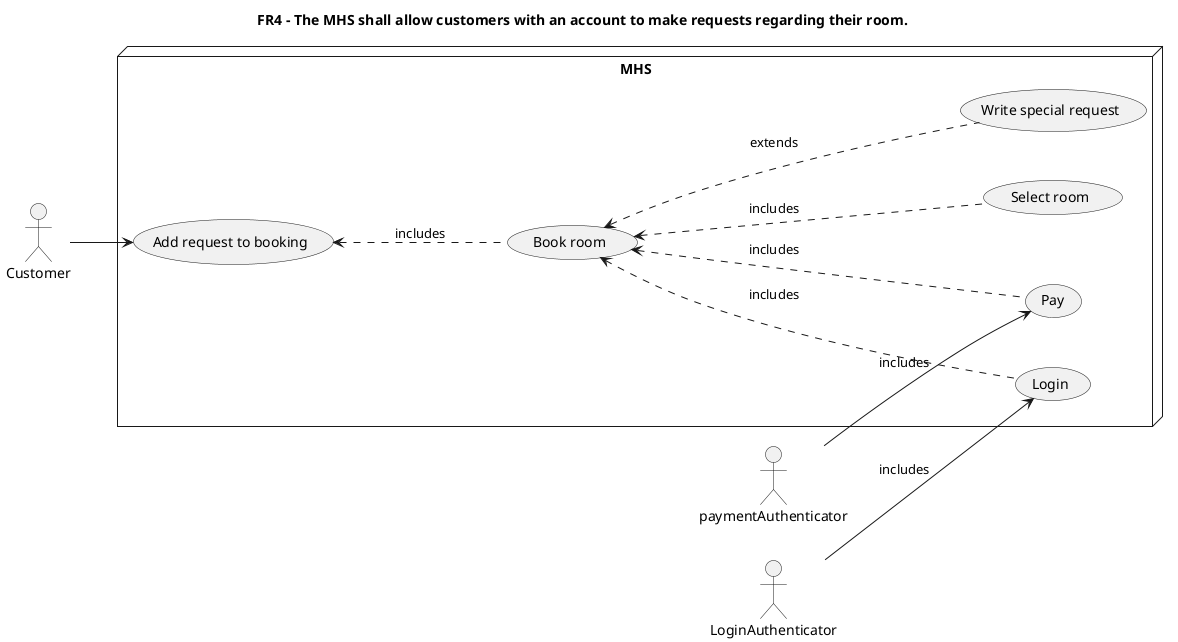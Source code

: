@startuml CustomerUC
'FR4 - The MHS shall allow a customer with an account to make specific requests regarding their room

title FR4 - The MHS shall allow customers with an account to make requests regarding their room.
'Use cases

node MHS {
(Add request to booking) as UC0
(Book room) as UC1
(Select room) as UC2
(Login) as UC5
(Pay) as UC11
(Write special request) as UC17

left to right direction

'Associations
UC0 <-.- UC1  : includes
UC1 <-.- UC2 : includes
UC1 <-.- UC17 : extends
UC1 <-.- UC5 : includes
UC1 <-.- UC11 : includes
}
Customer --> UC0
paymentAuthenticator --> UC11 : includes
LoginAuthenticator --> UC5 : includes






@enduml